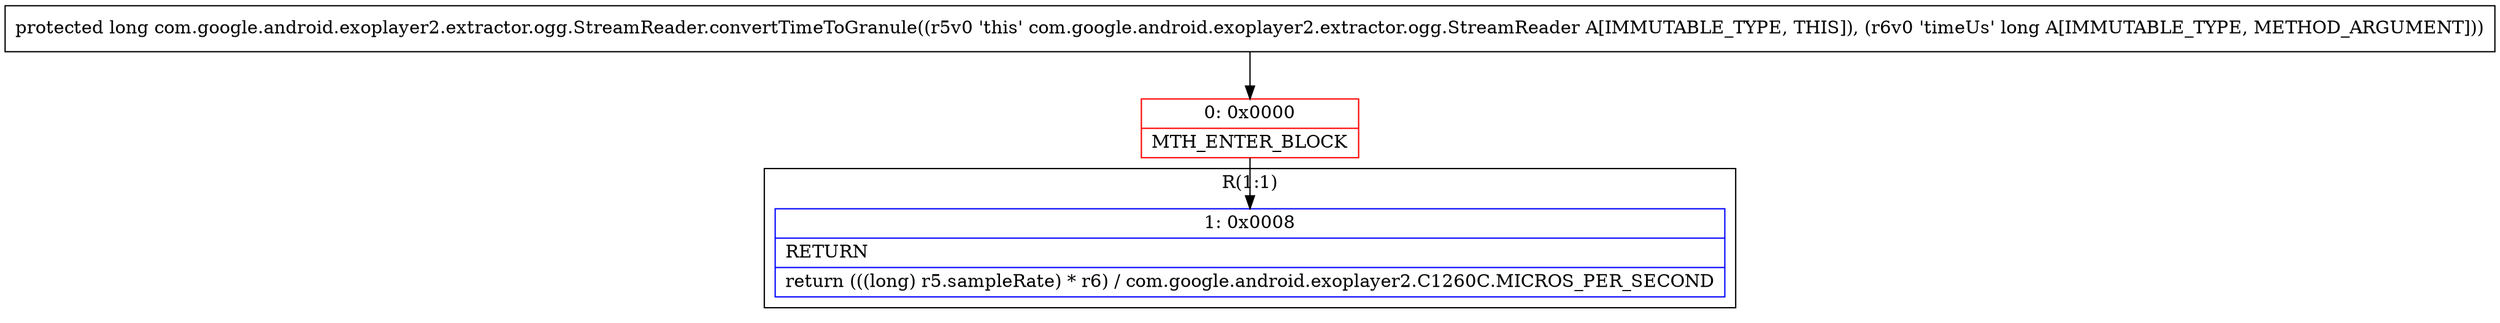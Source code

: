 digraph "CFG forcom.google.android.exoplayer2.extractor.ogg.StreamReader.convertTimeToGranule(J)J" {
subgraph cluster_Region_1435445820 {
label = "R(1:1)";
node [shape=record,color=blue];
Node_1 [shape=record,label="{1\:\ 0x0008|RETURN\l|return (((long) r5.sampleRate) * r6) \/ com.google.android.exoplayer2.C1260C.MICROS_PER_SECOND\l}"];
}
Node_0 [shape=record,color=red,label="{0\:\ 0x0000|MTH_ENTER_BLOCK\l}"];
MethodNode[shape=record,label="{protected long com.google.android.exoplayer2.extractor.ogg.StreamReader.convertTimeToGranule((r5v0 'this' com.google.android.exoplayer2.extractor.ogg.StreamReader A[IMMUTABLE_TYPE, THIS]), (r6v0 'timeUs' long A[IMMUTABLE_TYPE, METHOD_ARGUMENT])) }"];
MethodNode -> Node_0;
Node_0 -> Node_1;
}

